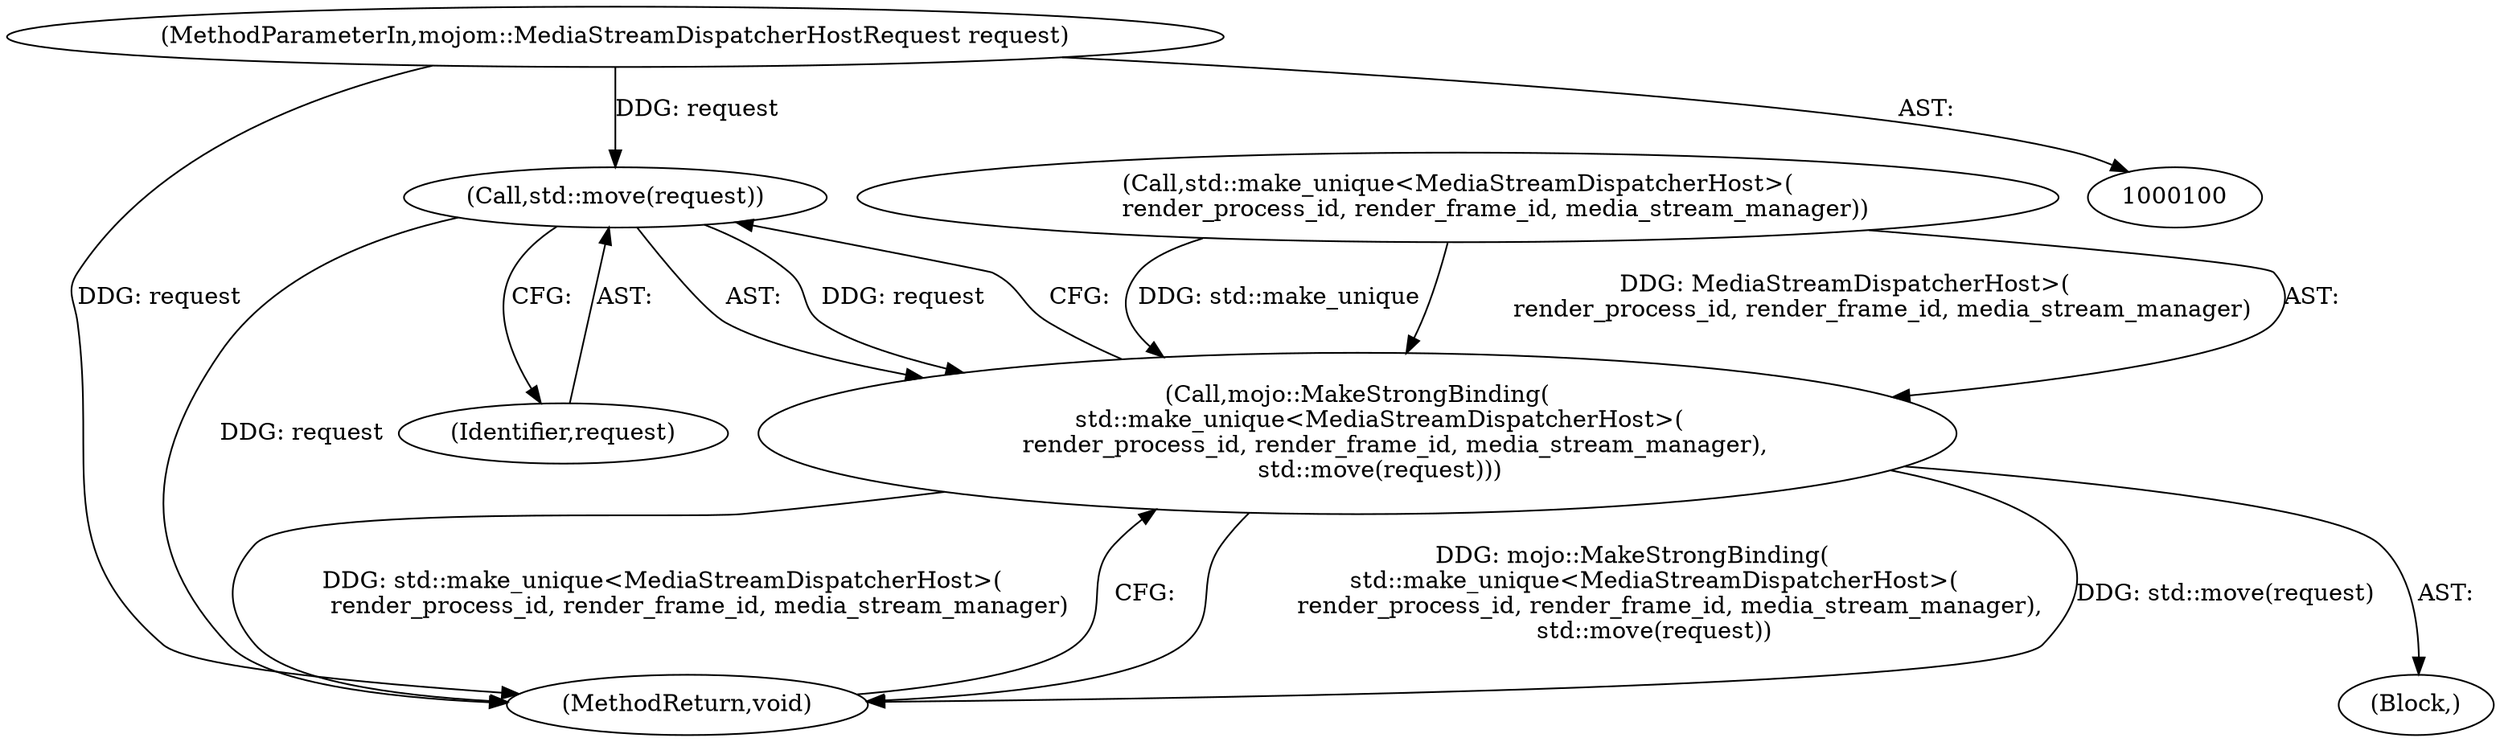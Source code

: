 digraph "0_Chrome_971548cdca2d4c0a6fedd3db0c94372c2a27eac3_1@API" {
"1000118" [label="(Call,std::move(request))"];
"1000104" [label="(MethodParameterIn,mojom::MediaStreamDispatcherHostRequest request)"];
"1000108" [label="(Call,mojo::MakeStrongBinding(\n      std::make_unique<MediaStreamDispatcherHost>(\n          render_process_id, render_frame_id, media_stream_manager),\n      std::move(request)))"];
"1000104" [label="(MethodParameterIn,mojom::MediaStreamDispatcherHostRequest request)"];
"1000109" [label="(Call,std::make_unique<MediaStreamDispatcherHost>(\n          render_process_id, render_frame_id, media_stream_manager))"];
"1000120" [label="(MethodReturn,void)"];
"1000119" [label="(Identifier,request)"];
"1000108" [label="(Call,mojo::MakeStrongBinding(\n      std::make_unique<MediaStreamDispatcherHost>(\n          render_process_id, render_frame_id, media_stream_manager),\n      std::move(request)))"];
"1000105" [label="(Block,)"];
"1000118" [label="(Call,std::move(request))"];
"1000118" -> "1000108"  [label="AST: "];
"1000118" -> "1000119"  [label="CFG: "];
"1000119" -> "1000118"  [label="AST: "];
"1000108" -> "1000118"  [label="CFG: "];
"1000118" -> "1000120"  [label="DDG: request"];
"1000118" -> "1000108"  [label="DDG: request"];
"1000104" -> "1000118"  [label="DDG: request"];
"1000104" -> "1000100"  [label="AST: "];
"1000104" -> "1000120"  [label="DDG: request"];
"1000108" -> "1000105"  [label="AST: "];
"1000109" -> "1000108"  [label="AST: "];
"1000120" -> "1000108"  [label="CFG: "];
"1000108" -> "1000120"  [label="DDG: mojo::MakeStrongBinding(\n      std::make_unique<MediaStreamDispatcherHost>(\n          render_process_id, render_frame_id, media_stream_manager),\n      std::move(request))"];
"1000108" -> "1000120"  [label="DDG: std::move(request)"];
"1000108" -> "1000120"  [label="DDG: std::make_unique<MediaStreamDispatcherHost>(\n          render_process_id, render_frame_id, media_stream_manager)"];
"1000109" -> "1000108"  [label="DDG: std::make_unique"];
"1000109" -> "1000108"  [label="DDG: MediaStreamDispatcherHost>(\n          render_process_id, render_frame_id, media_stream_manager)"];
}
